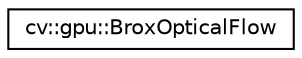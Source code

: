 digraph "Graphical Class Hierarchy"
{
 // LATEX_PDF_SIZE
  edge [fontname="Helvetica",fontsize="10",labelfontname="Helvetica",labelfontsize="10"];
  node [fontname="Helvetica",fontsize="10",shape=record];
  rankdir="LR";
  Node0 [label="cv::gpu::BroxOpticalFlow",height=0.2,width=0.4,color="black", fillcolor="white", style="filled",URL="$classcv_1_1gpu_1_1_brox_optical_flow.html",tooltip=" "];
}
